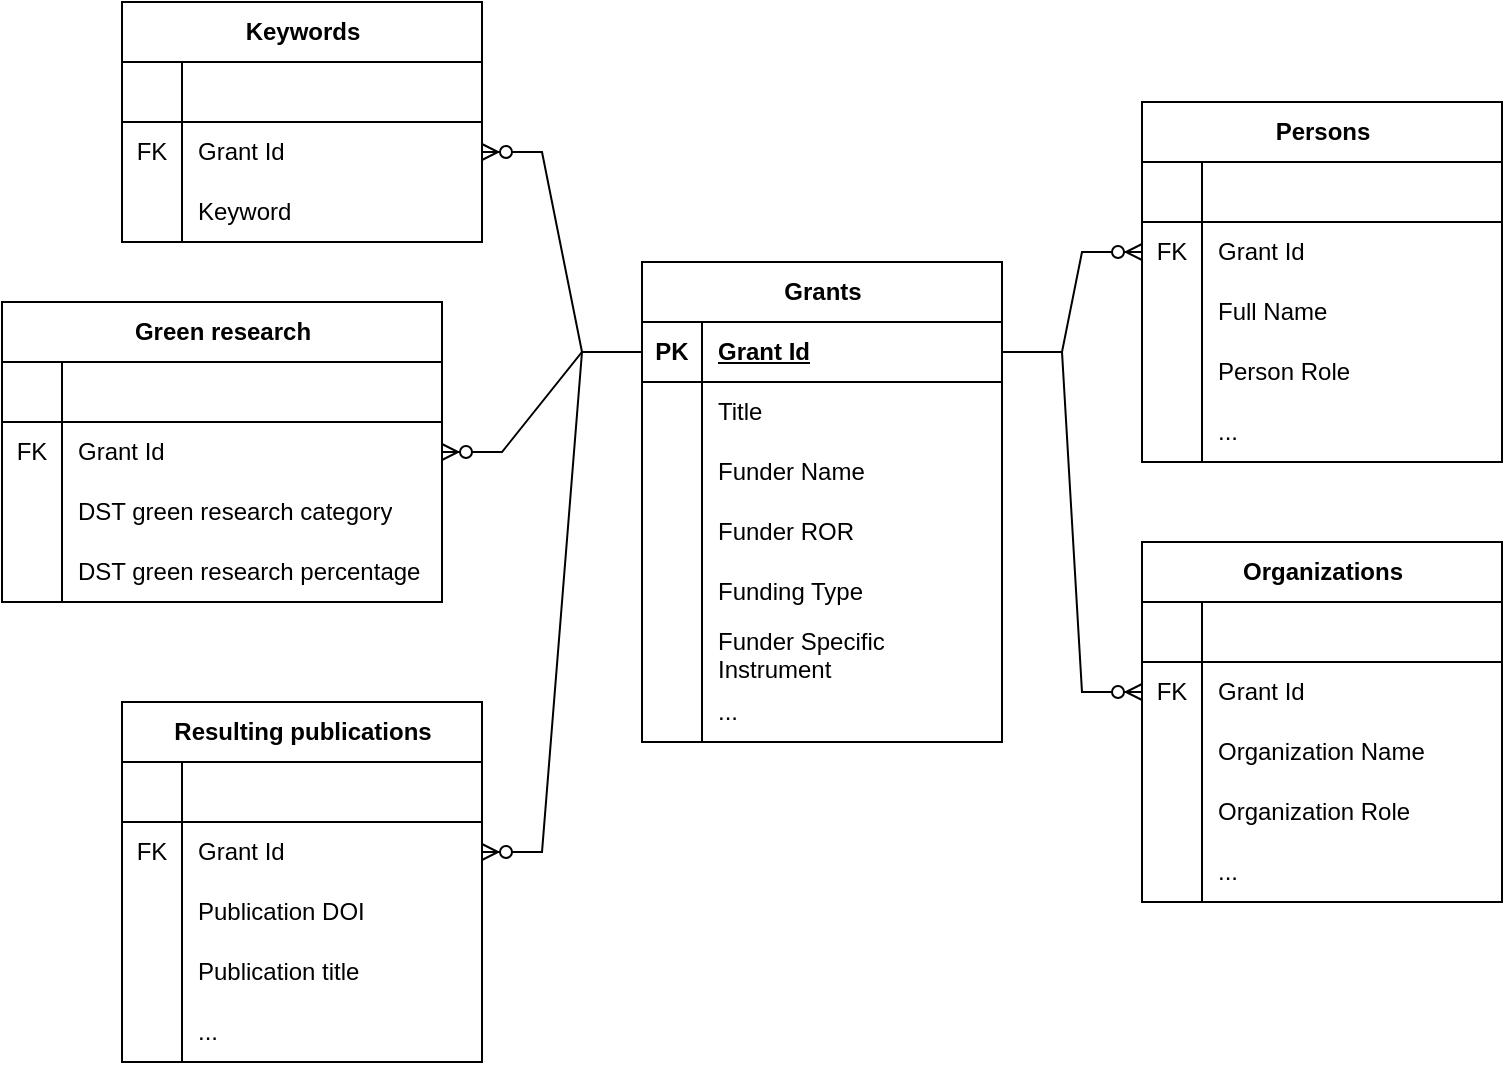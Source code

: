 <mxfile version="26.2.9">
  <diagram name="Side-1" id="J2sTbnnIAmQ6fgJ24smP">
    <mxGraphModel dx="1880" dy="1228" grid="1" gridSize="10" guides="1" tooltips="1" connect="1" arrows="0" fold="1" page="1" pageScale="1" pageWidth="2336" pageHeight="1654" math="0" shadow="0">
      <root>
        <mxCell id="0" />
        <mxCell id="1" parent="0" />
        <mxCell id="0LBduOfWTCw9PPBjZw1O-87" value="Grants" style="shape=table;startSize=30;container=1;collapsible=1;childLayout=tableLayout;fixedRows=1;rowLines=0;fontStyle=1;align=center;resizeLast=1;html=1;" parent="1" vertex="1">
          <mxGeometry x="380" y="150" width="180" height="240" as="geometry" />
        </mxCell>
        <mxCell id="0LBduOfWTCw9PPBjZw1O-88" value="" style="shape=tableRow;horizontal=0;startSize=0;swimlaneHead=0;swimlaneBody=0;fillColor=none;collapsible=0;dropTarget=0;points=[[0,0.5],[1,0.5]];portConstraint=eastwest;top=0;left=0;right=0;bottom=1;" parent="0LBduOfWTCw9PPBjZw1O-87" vertex="1">
          <mxGeometry y="30" width="180" height="30" as="geometry" />
        </mxCell>
        <mxCell id="0LBduOfWTCw9PPBjZw1O-89" value="PK" style="shape=partialRectangle;connectable=0;fillColor=none;top=0;left=0;bottom=0;right=0;fontStyle=1;overflow=hidden;whiteSpace=wrap;html=1;" parent="0LBduOfWTCw9PPBjZw1O-88" vertex="1">
          <mxGeometry width="30" height="30" as="geometry">
            <mxRectangle width="30" height="30" as="alternateBounds" />
          </mxGeometry>
        </mxCell>
        <mxCell id="0LBduOfWTCw9PPBjZw1O-90" value="Grant Id" style="shape=partialRectangle;connectable=0;fillColor=none;top=0;left=0;bottom=0;right=0;align=left;spacingLeft=6;fontStyle=5;overflow=hidden;whiteSpace=wrap;html=1;" parent="0LBduOfWTCw9PPBjZw1O-88" vertex="1">
          <mxGeometry x="30" width="150" height="30" as="geometry">
            <mxRectangle width="150" height="30" as="alternateBounds" />
          </mxGeometry>
        </mxCell>
        <mxCell id="0LBduOfWTCw9PPBjZw1O-91" value="" style="shape=tableRow;horizontal=0;startSize=0;swimlaneHead=0;swimlaneBody=0;fillColor=none;collapsible=0;dropTarget=0;points=[[0,0.5],[1,0.5]];portConstraint=eastwest;top=0;left=0;right=0;bottom=0;" parent="0LBduOfWTCw9PPBjZw1O-87" vertex="1">
          <mxGeometry y="60" width="180" height="30" as="geometry" />
        </mxCell>
        <mxCell id="0LBduOfWTCw9PPBjZw1O-92" value="" style="shape=partialRectangle;connectable=0;fillColor=none;top=0;left=0;bottom=0;right=0;editable=1;overflow=hidden;whiteSpace=wrap;html=1;" parent="0LBduOfWTCw9PPBjZw1O-91" vertex="1">
          <mxGeometry width="30" height="30" as="geometry">
            <mxRectangle width="30" height="30" as="alternateBounds" />
          </mxGeometry>
        </mxCell>
        <mxCell id="0LBduOfWTCw9PPBjZw1O-93" value="Title" style="shape=partialRectangle;connectable=0;fillColor=none;top=0;left=0;bottom=0;right=0;align=left;spacingLeft=6;overflow=hidden;whiteSpace=wrap;html=1;" parent="0LBduOfWTCw9PPBjZw1O-91" vertex="1">
          <mxGeometry x="30" width="150" height="30" as="geometry">
            <mxRectangle width="150" height="30" as="alternateBounds" />
          </mxGeometry>
        </mxCell>
        <mxCell id="0LBduOfWTCw9PPBjZw1O-94" value="" style="shape=tableRow;horizontal=0;startSize=0;swimlaneHead=0;swimlaneBody=0;fillColor=none;collapsible=0;dropTarget=0;points=[[0,0.5],[1,0.5]];portConstraint=eastwest;top=0;left=0;right=0;bottom=0;" parent="0LBduOfWTCw9PPBjZw1O-87" vertex="1">
          <mxGeometry y="90" width="180" height="30" as="geometry" />
        </mxCell>
        <mxCell id="0LBduOfWTCw9PPBjZw1O-95" value="" style="shape=partialRectangle;connectable=0;fillColor=none;top=0;left=0;bottom=0;right=0;editable=1;overflow=hidden;whiteSpace=wrap;html=1;" parent="0LBduOfWTCw9PPBjZw1O-94" vertex="1">
          <mxGeometry width="30" height="30" as="geometry">
            <mxRectangle width="30" height="30" as="alternateBounds" />
          </mxGeometry>
        </mxCell>
        <mxCell id="0LBduOfWTCw9PPBjZw1O-96" value="Funder Name" style="shape=partialRectangle;connectable=0;fillColor=none;top=0;left=0;bottom=0;right=0;align=left;spacingLeft=6;overflow=hidden;whiteSpace=wrap;html=1;" parent="0LBduOfWTCw9PPBjZw1O-94" vertex="1">
          <mxGeometry x="30" width="150" height="30" as="geometry">
            <mxRectangle width="150" height="30" as="alternateBounds" />
          </mxGeometry>
        </mxCell>
        <mxCell id="0LBduOfWTCw9PPBjZw1O-100" value="" style="shape=tableRow;horizontal=0;startSize=0;swimlaneHead=0;swimlaneBody=0;fillColor=none;collapsible=0;dropTarget=0;points=[[0,0.5],[1,0.5]];portConstraint=eastwest;top=0;left=0;right=0;bottom=0;" parent="0LBduOfWTCw9PPBjZw1O-87" vertex="1">
          <mxGeometry y="120" width="180" height="30" as="geometry" />
        </mxCell>
        <mxCell id="0LBduOfWTCw9PPBjZw1O-101" value="" style="shape=partialRectangle;connectable=0;fillColor=none;top=0;left=0;bottom=0;right=0;editable=1;overflow=hidden;whiteSpace=wrap;html=1;" parent="0LBduOfWTCw9PPBjZw1O-100" vertex="1">
          <mxGeometry width="30" height="30" as="geometry">
            <mxRectangle width="30" height="30" as="alternateBounds" />
          </mxGeometry>
        </mxCell>
        <mxCell id="0LBduOfWTCw9PPBjZw1O-102" value="Funder ROR" style="shape=partialRectangle;connectable=0;fillColor=none;top=0;left=0;bottom=0;right=0;align=left;spacingLeft=6;overflow=hidden;whiteSpace=wrap;html=1;" parent="0LBduOfWTCw9PPBjZw1O-100" vertex="1">
          <mxGeometry x="30" width="150" height="30" as="geometry">
            <mxRectangle width="150" height="30" as="alternateBounds" />
          </mxGeometry>
        </mxCell>
        <mxCell id="0LBduOfWTCw9PPBjZw1O-97" value="" style="shape=tableRow;horizontal=0;startSize=0;swimlaneHead=0;swimlaneBody=0;fillColor=none;collapsible=0;dropTarget=0;points=[[0,0.5],[1,0.5]];portConstraint=eastwest;top=0;left=0;right=0;bottom=0;" parent="0LBduOfWTCw9PPBjZw1O-87" vertex="1">
          <mxGeometry y="150" width="180" height="30" as="geometry" />
        </mxCell>
        <mxCell id="0LBduOfWTCw9PPBjZw1O-98" value="" style="shape=partialRectangle;connectable=0;fillColor=none;top=0;left=0;bottom=0;right=0;editable=1;overflow=hidden;whiteSpace=wrap;html=1;" parent="0LBduOfWTCw9PPBjZw1O-97" vertex="1">
          <mxGeometry width="30" height="30" as="geometry">
            <mxRectangle width="30" height="30" as="alternateBounds" />
          </mxGeometry>
        </mxCell>
        <mxCell id="0LBduOfWTCw9PPBjZw1O-99" value="Funding Type" style="shape=partialRectangle;connectable=0;fillColor=none;top=0;left=0;bottom=0;right=0;align=left;spacingLeft=6;overflow=hidden;whiteSpace=wrap;html=1;" parent="0LBduOfWTCw9PPBjZw1O-97" vertex="1">
          <mxGeometry x="30" width="150" height="30" as="geometry">
            <mxRectangle width="150" height="30" as="alternateBounds" />
          </mxGeometry>
        </mxCell>
        <mxCell id="0LBduOfWTCw9PPBjZw1O-230" value="" style="shape=tableRow;horizontal=0;startSize=0;swimlaneHead=0;swimlaneBody=0;fillColor=none;collapsible=0;dropTarget=0;points=[[0,0.5],[1,0.5]];portConstraint=eastwest;top=0;left=0;right=0;bottom=0;" parent="0LBduOfWTCw9PPBjZw1O-87" vertex="1">
          <mxGeometry y="180" width="180" height="30" as="geometry" />
        </mxCell>
        <mxCell id="0LBduOfWTCw9PPBjZw1O-231" value="" style="shape=partialRectangle;connectable=0;fillColor=none;top=0;left=0;bottom=0;right=0;editable=1;overflow=hidden;whiteSpace=wrap;html=1;" parent="0LBduOfWTCw9PPBjZw1O-230" vertex="1">
          <mxGeometry width="30" height="30" as="geometry">
            <mxRectangle width="30" height="30" as="alternateBounds" />
          </mxGeometry>
        </mxCell>
        <mxCell id="0LBduOfWTCw9PPBjZw1O-232" value="Funder Specific Instrument" style="shape=partialRectangle;connectable=0;fillColor=none;top=0;left=0;bottom=0;right=0;align=left;spacingLeft=6;overflow=hidden;whiteSpace=wrap;html=1;" parent="0LBduOfWTCw9PPBjZw1O-230" vertex="1">
          <mxGeometry x="30" width="150" height="30" as="geometry">
            <mxRectangle width="150" height="30" as="alternateBounds" />
          </mxGeometry>
        </mxCell>
        <mxCell id="0LBduOfWTCw9PPBjZw1O-233" value="" style="shape=tableRow;horizontal=0;startSize=0;swimlaneHead=0;swimlaneBody=0;fillColor=none;collapsible=0;dropTarget=0;points=[[0,0.5],[1,0.5]];portConstraint=eastwest;top=0;left=0;right=0;bottom=0;" parent="0LBduOfWTCw9PPBjZw1O-87" vertex="1">
          <mxGeometry y="210" width="180" height="30" as="geometry" />
        </mxCell>
        <mxCell id="0LBduOfWTCw9PPBjZw1O-234" value="" style="shape=partialRectangle;connectable=0;fillColor=none;top=0;left=0;bottom=0;right=0;editable=1;overflow=hidden;whiteSpace=wrap;html=1;" parent="0LBduOfWTCw9PPBjZw1O-233" vertex="1">
          <mxGeometry width="30" height="30" as="geometry">
            <mxRectangle width="30" height="30" as="alternateBounds" />
          </mxGeometry>
        </mxCell>
        <mxCell id="0LBduOfWTCw9PPBjZw1O-235" value="..." style="shape=partialRectangle;connectable=0;fillColor=none;top=0;left=0;bottom=0;right=0;align=left;spacingLeft=6;overflow=hidden;whiteSpace=wrap;html=1;" parent="0LBduOfWTCw9PPBjZw1O-233" vertex="1">
          <mxGeometry x="30" width="150" height="30" as="geometry">
            <mxRectangle width="150" height="30" as="alternateBounds" />
          </mxGeometry>
        </mxCell>
        <mxCell id="0LBduOfWTCw9PPBjZw1O-103" value="Persons" style="shape=table;startSize=30;container=1;collapsible=1;childLayout=tableLayout;fixedRows=1;rowLines=0;fontStyle=1;align=center;resizeLast=1;html=1;" parent="1" vertex="1">
          <mxGeometry x="630" y="70" width="180" height="180" as="geometry" />
        </mxCell>
        <mxCell id="0LBduOfWTCw9PPBjZw1O-104" value="" style="shape=tableRow;horizontal=0;startSize=0;swimlaneHead=0;swimlaneBody=0;fillColor=none;collapsible=0;dropTarget=0;points=[[0,0.5],[1,0.5]];portConstraint=eastwest;top=0;left=0;right=0;bottom=1;" parent="0LBduOfWTCw9PPBjZw1O-103" vertex="1">
          <mxGeometry y="30" width="180" height="30" as="geometry" />
        </mxCell>
        <mxCell id="0LBduOfWTCw9PPBjZw1O-105" value="" style="shape=partialRectangle;connectable=0;fillColor=none;top=0;left=0;bottom=0;right=0;fontStyle=1;overflow=hidden;whiteSpace=wrap;html=1;" parent="0LBduOfWTCw9PPBjZw1O-104" vertex="1">
          <mxGeometry width="30" height="30" as="geometry">
            <mxRectangle width="30" height="30" as="alternateBounds" />
          </mxGeometry>
        </mxCell>
        <mxCell id="0LBduOfWTCw9PPBjZw1O-106" value="" style="shape=partialRectangle;connectable=0;fillColor=none;top=0;left=0;bottom=0;right=0;align=left;spacingLeft=6;fontStyle=5;overflow=hidden;whiteSpace=wrap;html=1;" parent="0LBduOfWTCw9PPBjZw1O-104" vertex="1">
          <mxGeometry x="30" width="150" height="30" as="geometry">
            <mxRectangle width="150" height="30" as="alternateBounds" />
          </mxGeometry>
        </mxCell>
        <mxCell id="0LBduOfWTCw9PPBjZw1O-107" value="" style="shape=tableRow;horizontal=0;startSize=0;swimlaneHead=0;swimlaneBody=0;fillColor=none;collapsible=0;dropTarget=0;points=[[0,0.5],[1,0.5]];portConstraint=eastwest;top=0;left=0;right=0;bottom=0;" parent="0LBduOfWTCw9PPBjZw1O-103" vertex="1">
          <mxGeometry y="60" width="180" height="30" as="geometry" />
        </mxCell>
        <mxCell id="0LBduOfWTCw9PPBjZw1O-108" value="FK" style="shape=partialRectangle;connectable=0;fillColor=none;top=0;left=0;bottom=0;right=0;editable=1;overflow=hidden;whiteSpace=wrap;html=1;" parent="0LBduOfWTCw9PPBjZw1O-107" vertex="1">
          <mxGeometry width="30" height="30" as="geometry">
            <mxRectangle width="30" height="30" as="alternateBounds" />
          </mxGeometry>
        </mxCell>
        <mxCell id="0LBduOfWTCw9PPBjZw1O-109" value="Grant Id" style="shape=partialRectangle;connectable=0;fillColor=none;top=0;left=0;bottom=0;right=0;align=left;spacingLeft=6;overflow=hidden;whiteSpace=wrap;html=1;" parent="0LBduOfWTCw9PPBjZw1O-107" vertex="1">
          <mxGeometry x="30" width="150" height="30" as="geometry">
            <mxRectangle width="150" height="30" as="alternateBounds" />
          </mxGeometry>
        </mxCell>
        <mxCell id="0LBduOfWTCw9PPBjZw1O-110" value="" style="shape=tableRow;horizontal=0;startSize=0;swimlaneHead=0;swimlaneBody=0;fillColor=none;collapsible=0;dropTarget=0;points=[[0,0.5],[1,0.5]];portConstraint=eastwest;top=0;left=0;right=0;bottom=0;" parent="0LBduOfWTCw9PPBjZw1O-103" vertex="1">
          <mxGeometry y="90" width="180" height="30" as="geometry" />
        </mxCell>
        <mxCell id="0LBduOfWTCw9PPBjZw1O-111" value="" style="shape=partialRectangle;connectable=0;fillColor=none;top=0;left=0;bottom=0;right=0;editable=1;overflow=hidden;whiteSpace=wrap;html=1;" parent="0LBduOfWTCw9PPBjZw1O-110" vertex="1">
          <mxGeometry width="30" height="30" as="geometry">
            <mxRectangle width="30" height="30" as="alternateBounds" />
          </mxGeometry>
        </mxCell>
        <mxCell id="0LBduOfWTCw9PPBjZw1O-112" value="Full Name" style="shape=partialRectangle;connectable=0;fillColor=none;top=0;left=0;bottom=0;right=0;align=left;spacingLeft=6;overflow=hidden;whiteSpace=wrap;html=1;" parent="0LBduOfWTCw9PPBjZw1O-110" vertex="1">
          <mxGeometry x="30" width="150" height="30" as="geometry">
            <mxRectangle width="150" height="30" as="alternateBounds" />
          </mxGeometry>
        </mxCell>
        <mxCell id="0LBduOfWTCw9PPBjZw1O-113" value="" style="shape=tableRow;horizontal=0;startSize=0;swimlaneHead=0;swimlaneBody=0;fillColor=none;collapsible=0;dropTarget=0;points=[[0,0.5],[1,0.5]];portConstraint=eastwest;top=0;left=0;right=0;bottom=0;" parent="0LBduOfWTCw9PPBjZw1O-103" vertex="1">
          <mxGeometry y="120" width="180" height="30" as="geometry" />
        </mxCell>
        <mxCell id="0LBduOfWTCw9PPBjZw1O-114" value="" style="shape=partialRectangle;connectable=0;fillColor=none;top=0;left=0;bottom=0;right=0;editable=1;overflow=hidden;whiteSpace=wrap;html=1;" parent="0LBduOfWTCw9PPBjZw1O-113" vertex="1">
          <mxGeometry width="30" height="30" as="geometry">
            <mxRectangle width="30" height="30" as="alternateBounds" />
          </mxGeometry>
        </mxCell>
        <mxCell id="0LBduOfWTCw9PPBjZw1O-115" value="Person Role" style="shape=partialRectangle;connectable=0;fillColor=none;top=0;left=0;bottom=0;right=0;align=left;spacingLeft=6;overflow=hidden;whiteSpace=wrap;html=1;" parent="0LBduOfWTCw9PPBjZw1O-113" vertex="1">
          <mxGeometry x="30" width="150" height="30" as="geometry">
            <mxRectangle width="150" height="30" as="alternateBounds" />
          </mxGeometry>
        </mxCell>
        <mxCell id="0LBduOfWTCw9PPBjZw1O-116" value="" style="shape=tableRow;horizontal=0;startSize=0;swimlaneHead=0;swimlaneBody=0;fillColor=none;collapsible=0;dropTarget=0;points=[[0,0.5],[1,0.5]];portConstraint=eastwest;top=0;left=0;right=0;bottom=0;" parent="0LBduOfWTCw9PPBjZw1O-103" vertex="1">
          <mxGeometry y="150" width="180" height="30" as="geometry" />
        </mxCell>
        <mxCell id="0LBduOfWTCw9PPBjZw1O-117" value="" style="shape=partialRectangle;connectable=0;fillColor=none;top=0;left=0;bottom=0;right=0;editable=1;overflow=hidden;whiteSpace=wrap;html=1;" parent="0LBduOfWTCw9PPBjZw1O-116" vertex="1">
          <mxGeometry width="30" height="30" as="geometry">
            <mxRectangle width="30" height="30" as="alternateBounds" />
          </mxGeometry>
        </mxCell>
        <mxCell id="0LBduOfWTCw9PPBjZw1O-118" value="..." style="shape=partialRectangle;connectable=0;fillColor=none;top=0;left=0;bottom=0;right=0;align=left;spacingLeft=6;overflow=hidden;whiteSpace=wrap;html=1;" parent="0LBduOfWTCw9PPBjZw1O-116" vertex="1">
          <mxGeometry x="30" width="150" height="30" as="geometry">
            <mxRectangle width="150" height="30" as="alternateBounds" />
          </mxGeometry>
        </mxCell>
        <mxCell id="0LBduOfWTCw9PPBjZw1O-153" value="Organizations" style="shape=table;startSize=30;container=1;collapsible=1;childLayout=tableLayout;fixedRows=1;rowLines=0;fontStyle=1;align=center;resizeLast=1;html=1;" parent="1" vertex="1">
          <mxGeometry x="630" y="290" width="180" height="180" as="geometry" />
        </mxCell>
        <mxCell id="0LBduOfWTCw9PPBjZw1O-154" value="" style="shape=tableRow;horizontal=0;startSize=0;swimlaneHead=0;swimlaneBody=0;fillColor=none;collapsible=0;dropTarget=0;points=[[0,0.5],[1,0.5]];portConstraint=eastwest;top=0;left=0;right=0;bottom=1;" parent="0LBduOfWTCw9PPBjZw1O-153" vertex="1">
          <mxGeometry y="30" width="180" height="30" as="geometry" />
        </mxCell>
        <mxCell id="0LBduOfWTCw9PPBjZw1O-155" value="" style="shape=partialRectangle;connectable=0;fillColor=none;top=0;left=0;bottom=0;right=0;fontStyle=1;overflow=hidden;whiteSpace=wrap;html=1;" parent="0LBduOfWTCw9PPBjZw1O-154" vertex="1">
          <mxGeometry width="30" height="30" as="geometry">
            <mxRectangle width="30" height="30" as="alternateBounds" />
          </mxGeometry>
        </mxCell>
        <mxCell id="0LBduOfWTCw9PPBjZw1O-156" value="" style="shape=partialRectangle;connectable=0;fillColor=none;top=0;left=0;bottom=0;right=0;align=left;spacingLeft=6;fontStyle=5;overflow=hidden;whiteSpace=wrap;html=1;" parent="0LBduOfWTCw9PPBjZw1O-154" vertex="1">
          <mxGeometry x="30" width="150" height="30" as="geometry">
            <mxRectangle width="150" height="30" as="alternateBounds" />
          </mxGeometry>
        </mxCell>
        <mxCell id="0LBduOfWTCw9PPBjZw1O-157" value="" style="shape=tableRow;horizontal=0;startSize=0;swimlaneHead=0;swimlaneBody=0;fillColor=none;collapsible=0;dropTarget=0;points=[[0,0.5],[1,0.5]];portConstraint=eastwest;top=0;left=0;right=0;bottom=0;" parent="0LBduOfWTCw9PPBjZw1O-153" vertex="1">
          <mxGeometry y="60" width="180" height="30" as="geometry" />
        </mxCell>
        <mxCell id="0LBduOfWTCw9PPBjZw1O-158" value="FK" style="shape=partialRectangle;connectable=0;fillColor=none;top=0;left=0;bottom=0;right=0;editable=1;overflow=hidden;whiteSpace=wrap;html=1;" parent="0LBduOfWTCw9PPBjZw1O-157" vertex="1">
          <mxGeometry width="30" height="30" as="geometry">
            <mxRectangle width="30" height="30" as="alternateBounds" />
          </mxGeometry>
        </mxCell>
        <mxCell id="0LBduOfWTCw9PPBjZw1O-159" value="Grant Id" style="shape=partialRectangle;connectable=0;fillColor=none;top=0;left=0;bottom=0;right=0;align=left;spacingLeft=6;overflow=hidden;whiteSpace=wrap;html=1;" parent="0LBduOfWTCw9PPBjZw1O-157" vertex="1">
          <mxGeometry x="30" width="150" height="30" as="geometry">
            <mxRectangle width="150" height="30" as="alternateBounds" />
          </mxGeometry>
        </mxCell>
        <mxCell id="0LBduOfWTCw9PPBjZw1O-160" value="" style="shape=tableRow;horizontal=0;startSize=0;swimlaneHead=0;swimlaneBody=0;fillColor=none;collapsible=0;dropTarget=0;points=[[0,0.5],[1,0.5]];portConstraint=eastwest;top=0;left=0;right=0;bottom=0;" parent="0LBduOfWTCw9PPBjZw1O-153" vertex="1">
          <mxGeometry y="90" width="180" height="30" as="geometry" />
        </mxCell>
        <mxCell id="0LBduOfWTCw9PPBjZw1O-161" value="" style="shape=partialRectangle;connectable=0;fillColor=none;top=0;left=0;bottom=0;right=0;editable=1;overflow=hidden;whiteSpace=wrap;html=1;" parent="0LBduOfWTCw9PPBjZw1O-160" vertex="1">
          <mxGeometry width="30" height="30" as="geometry">
            <mxRectangle width="30" height="30" as="alternateBounds" />
          </mxGeometry>
        </mxCell>
        <mxCell id="0LBduOfWTCw9PPBjZw1O-162" value="Organization Name" style="shape=partialRectangle;connectable=0;fillColor=none;top=0;left=0;bottom=0;right=0;align=left;spacingLeft=6;overflow=hidden;whiteSpace=wrap;html=1;" parent="0LBduOfWTCw9PPBjZw1O-160" vertex="1">
          <mxGeometry x="30" width="150" height="30" as="geometry">
            <mxRectangle width="150" height="30" as="alternateBounds" />
          </mxGeometry>
        </mxCell>
        <mxCell id="0LBduOfWTCw9PPBjZw1O-163" value="" style="shape=tableRow;horizontal=0;startSize=0;swimlaneHead=0;swimlaneBody=0;fillColor=none;collapsible=0;dropTarget=0;points=[[0,0.5],[1,0.5]];portConstraint=eastwest;top=0;left=0;right=0;bottom=0;" parent="0LBduOfWTCw9PPBjZw1O-153" vertex="1">
          <mxGeometry y="120" width="180" height="30" as="geometry" />
        </mxCell>
        <mxCell id="0LBduOfWTCw9PPBjZw1O-164" value="" style="shape=partialRectangle;connectable=0;fillColor=none;top=0;left=0;bottom=0;right=0;editable=1;overflow=hidden;whiteSpace=wrap;html=1;" parent="0LBduOfWTCw9PPBjZw1O-163" vertex="1">
          <mxGeometry width="30" height="30" as="geometry">
            <mxRectangle width="30" height="30" as="alternateBounds" />
          </mxGeometry>
        </mxCell>
        <mxCell id="0LBduOfWTCw9PPBjZw1O-165" value="Organization Role" style="shape=partialRectangle;connectable=0;fillColor=none;top=0;left=0;bottom=0;right=0;align=left;spacingLeft=6;overflow=hidden;whiteSpace=wrap;html=1;" parent="0LBduOfWTCw9PPBjZw1O-163" vertex="1">
          <mxGeometry x="30" width="150" height="30" as="geometry">
            <mxRectangle width="150" height="30" as="alternateBounds" />
          </mxGeometry>
        </mxCell>
        <mxCell id="0LBduOfWTCw9PPBjZw1O-166" value="" style="shape=tableRow;horizontal=0;startSize=0;swimlaneHead=0;swimlaneBody=0;fillColor=none;collapsible=0;dropTarget=0;points=[[0,0.5],[1,0.5]];portConstraint=eastwest;top=0;left=0;right=0;bottom=0;" parent="0LBduOfWTCw9PPBjZw1O-153" vertex="1">
          <mxGeometry y="150" width="180" height="30" as="geometry" />
        </mxCell>
        <mxCell id="0LBduOfWTCw9PPBjZw1O-167" value="" style="shape=partialRectangle;connectable=0;fillColor=none;top=0;left=0;bottom=0;right=0;editable=1;overflow=hidden;whiteSpace=wrap;html=1;" parent="0LBduOfWTCw9PPBjZw1O-166" vertex="1">
          <mxGeometry width="30" height="30" as="geometry">
            <mxRectangle width="30" height="30" as="alternateBounds" />
          </mxGeometry>
        </mxCell>
        <mxCell id="0LBduOfWTCw9PPBjZw1O-168" value="..." style="shape=partialRectangle;connectable=0;fillColor=none;top=0;left=0;bottom=0;right=0;align=left;spacingLeft=6;overflow=hidden;whiteSpace=wrap;html=1;" parent="0LBduOfWTCw9PPBjZw1O-166" vertex="1">
          <mxGeometry x="30" width="150" height="30" as="geometry">
            <mxRectangle width="150" height="30" as="alternateBounds" />
          </mxGeometry>
        </mxCell>
        <mxCell id="0LBduOfWTCw9PPBjZw1O-172" value="Keywords" style="shape=table;startSize=30;container=1;collapsible=1;childLayout=tableLayout;fixedRows=1;rowLines=0;fontStyle=1;align=center;resizeLast=1;html=1;" parent="1" vertex="1">
          <mxGeometry x="120" y="20" width="180" height="120" as="geometry" />
        </mxCell>
        <mxCell id="0LBduOfWTCw9PPBjZw1O-173" value="" style="shape=tableRow;horizontal=0;startSize=0;swimlaneHead=0;swimlaneBody=0;fillColor=none;collapsible=0;dropTarget=0;points=[[0,0.5],[1,0.5]];portConstraint=eastwest;top=0;left=0;right=0;bottom=1;" parent="0LBduOfWTCw9PPBjZw1O-172" vertex="1">
          <mxGeometry y="30" width="180" height="30" as="geometry" />
        </mxCell>
        <mxCell id="0LBduOfWTCw9PPBjZw1O-174" value="" style="shape=partialRectangle;connectable=0;fillColor=none;top=0;left=0;bottom=0;right=0;fontStyle=1;overflow=hidden;whiteSpace=wrap;html=1;" parent="0LBduOfWTCw9PPBjZw1O-173" vertex="1">
          <mxGeometry width="30" height="30" as="geometry">
            <mxRectangle width="30" height="30" as="alternateBounds" />
          </mxGeometry>
        </mxCell>
        <mxCell id="0LBduOfWTCw9PPBjZw1O-175" value="" style="shape=partialRectangle;connectable=0;fillColor=none;top=0;left=0;bottom=0;right=0;align=left;spacingLeft=6;fontStyle=5;overflow=hidden;whiteSpace=wrap;html=1;" parent="0LBduOfWTCw9PPBjZw1O-173" vertex="1">
          <mxGeometry x="30" width="150" height="30" as="geometry">
            <mxRectangle width="150" height="30" as="alternateBounds" />
          </mxGeometry>
        </mxCell>
        <mxCell id="0LBduOfWTCw9PPBjZw1O-176" value="" style="shape=tableRow;horizontal=0;startSize=0;swimlaneHead=0;swimlaneBody=0;fillColor=none;collapsible=0;dropTarget=0;points=[[0,0.5],[1,0.5]];portConstraint=eastwest;top=0;left=0;right=0;bottom=0;" parent="0LBduOfWTCw9PPBjZw1O-172" vertex="1">
          <mxGeometry y="60" width="180" height="30" as="geometry" />
        </mxCell>
        <mxCell id="0LBduOfWTCw9PPBjZw1O-177" value="FK" style="shape=partialRectangle;connectable=0;fillColor=none;top=0;left=0;bottom=0;right=0;editable=1;overflow=hidden;whiteSpace=wrap;html=1;" parent="0LBduOfWTCw9PPBjZw1O-176" vertex="1">
          <mxGeometry width="30" height="30" as="geometry">
            <mxRectangle width="30" height="30" as="alternateBounds" />
          </mxGeometry>
        </mxCell>
        <mxCell id="0LBduOfWTCw9PPBjZw1O-178" value="Grant Id" style="shape=partialRectangle;connectable=0;fillColor=none;top=0;left=0;bottom=0;right=0;align=left;spacingLeft=6;overflow=hidden;whiteSpace=wrap;html=1;" parent="0LBduOfWTCw9PPBjZw1O-176" vertex="1">
          <mxGeometry x="30" width="150" height="30" as="geometry">
            <mxRectangle width="150" height="30" as="alternateBounds" />
          </mxGeometry>
        </mxCell>
        <mxCell id="0LBduOfWTCw9PPBjZw1O-179" value="" style="shape=tableRow;horizontal=0;startSize=0;swimlaneHead=0;swimlaneBody=0;fillColor=none;collapsible=0;dropTarget=0;points=[[0,0.5],[1,0.5]];portConstraint=eastwest;top=0;left=0;right=0;bottom=0;" parent="0LBduOfWTCw9PPBjZw1O-172" vertex="1">
          <mxGeometry y="90" width="180" height="30" as="geometry" />
        </mxCell>
        <mxCell id="0LBduOfWTCw9PPBjZw1O-180" value="" style="shape=partialRectangle;connectable=0;fillColor=none;top=0;left=0;bottom=0;right=0;editable=1;overflow=hidden;whiteSpace=wrap;html=1;" parent="0LBduOfWTCw9PPBjZw1O-179" vertex="1">
          <mxGeometry width="30" height="30" as="geometry">
            <mxRectangle width="30" height="30" as="alternateBounds" />
          </mxGeometry>
        </mxCell>
        <mxCell id="0LBduOfWTCw9PPBjZw1O-181" value="Keyword" style="shape=partialRectangle;connectable=0;fillColor=none;top=0;left=0;bottom=0;right=0;align=left;spacingLeft=6;overflow=hidden;whiteSpace=wrap;html=1;" parent="0LBduOfWTCw9PPBjZw1O-179" vertex="1">
          <mxGeometry x="30" width="150" height="30" as="geometry">
            <mxRectangle width="150" height="30" as="alternateBounds" />
          </mxGeometry>
        </mxCell>
        <mxCell id="0LBduOfWTCw9PPBjZw1O-191" value="Green research" style="shape=table;startSize=30;container=1;collapsible=1;childLayout=tableLayout;fixedRows=1;rowLines=0;fontStyle=1;align=center;resizeLast=1;html=1;" parent="1" vertex="1">
          <mxGeometry x="60" y="170" width="220" height="150" as="geometry" />
        </mxCell>
        <mxCell id="0LBduOfWTCw9PPBjZw1O-192" value="" style="shape=tableRow;horizontal=0;startSize=0;swimlaneHead=0;swimlaneBody=0;fillColor=none;collapsible=0;dropTarget=0;points=[[0,0.5],[1,0.5]];portConstraint=eastwest;top=0;left=0;right=0;bottom=1;" parent="0LBduOfWTCw9PPBjZw1O-191" vertex="1">
          <mxGeometry y="30" width="220" height="30" as="geometry" />
        </mxCell>
        <mxCell id="0LBduOfWTCw9PPBjZw1O-193" value="" style="shape=partialRectangle;connectable=0;fillColor=none;top=0;left=0;bottom=0;right=0;fontStyle=1;overflow=hidden;whiteSpace=wrap;html=1;" parent="0LBduOfWTCw9PPBjZw1O-192" vertex="1">
          <mxGeometry width="30" height="30" as="geometry">
            <mxRectangle width="30" height="30" as="alternateBounds" />
          </mxGeometry>
        </mxCell>
        <mxCell id="0LBduOfWTCw9PPBjZw1O-194" value="" style="shape=partialRectangle;connectable=0;fillColor=none;top=0;left=0;bottom=0;right=0;align=left;spacingLeft=6;fontStyle=5;overflow=hidden;whiteSpace=wrap;html=1;" parent="0LBduOfWTCw9PPBjZw1O-192" vertex="1">
          <mxGeometry x="30" width="190" height="30" as="geometry">
            <mxRectangle width="190" height="30" as="alternateBounds" />
          </mxGeometry>
        </mxCell>
        <mxCell id="0LBduOfWTCw9PPBjZw1O-195" value="" style="shape=tableRow;horizontal=0;startSize=0;swimlaneHead=0;swimlaneBody=0;fillColor=none;collapsible=0;dropTarget=0;points=[[0,0.5],[1,0.5]];portConstraint=eastwest;top=0;left=0;right=0;bottom=0;" parent="0LBduOfWTCw9PPBjZw1O-191" vertex="1">
          <mxGeometry y="60" width="220" height="30" as="geometry" />
        </mxCell>
        <mxCell id="0LBduOfWTCw9PPBjZw1O-196" value="FK" style="shape=partialRectangle;connectable=0;fillColor=none;top=0;left=0;bottom=0;right=0;editable=1;overflow=hidden;whiteSpace=wrap;html=1;" parent="0LBduOfWTCw9PPBjZw1O-195" vertex="1">
          <mxGeometry width="30" height="30" as="geometry">
            <mxRectangle width="30" height="30" as="alternateBounds" />
          </mxGeometry>
        </mxCell>
        <mxCell id="0LBduOfWTCw9PPBjZw1O-197" value="Grant Id" style="shape=partialRectangle;connectable=0;fillColor=none;top=0;left=0;bottom=0;right=0;align=left;spacingLeft=6;overflow=hidden;whiteSpace=wrap;html=1;" parent="0LBduOfWTCw9PPBjZw1O-195" vertex="1">
          <mxGeometry x="30" width="190" height="30" as="geometry">
            <mxRectangle width="190" height="30" as="alternateBounds" />
          </mxGeometry>
        </mxCell>
        <mxCell id="0LBduOfWTCw9PPBjZw1O-198" value="" style="shape=tableRow;horizontal=0;startSize=0;swimlaneHead=0;swimlaneBody=0;fillColor=none;collapsible=0;dropTarget=0;points=[[0,0.5],[1,0.5]];portConstraint=eastwest;top=0;left=0;right=0;bottom=0;" parent="0LBduOfWTCw9PPBjZw1O-191" vertex="1">
          <mxGeometry y="90" width="220" height="30" as="geometry" />
        </mxCell>
        <mxCell id="0LBduOfWTCw9PPBjZw1O-199" value="" style="shape=partialRectangle;connectable=0;fillColor=none;top=0;left=0;bottom=0;right=0;editable=1;overflow=hidden;whiteSpace=wrap;html=1;" parent="0LBduOfWTCw9PPBjZw1O-198" vertex="1">
          <mxGeometry width="30" height="30" as="geometry">
            <mxRectangle width="30" height="30" as="alternateBounds" />
          </mxGeometry>
        </mxCell>
        <mxCell id="0LBduOfWTCw9PPBjZw1O-200" value="DST green research category" style="shape=partialRectangle;connectable=0;fillColor=none;top=0;left=0;bottom=0;right=0;align=left;spacingLeft=6;overflow=hidden;whiteSpace=wrap;html=1;" parent="0LBduOfWTCw9PPBjZw1O-198" vertex="1">
          <mxGeometry x="30" width="190" height="30" as="geometry">
            <mxRectangle width="190" height="30" as="alternateBounds" />
          </mxGeometry>
        </mxCell>
        <mxCell id="0LBduOfWTCw9PPBjZw1O-201" value="" style="shape=tableRow;horizontal=0;startSize=0;swimlaneHead=0;swimlaneBody=0;fillColor=none;collapsible=0;dropTarget=0;points=[[0,0.5],[1,0.5]];portConstraint=eastwest;top=0;left=0;right=0;bottom=0;" parent="0LBduOfWTCw9PPBjZw1O-191" vertex="1">
          <mxGeometry y="120" width="220" height="30" as="geometry" />
        </mxCell>
        <mxCell id="0LBduOfWTCw9PPBjZw1O-202" value="" style="shape=partialRectangle;connectable=0;fillColor=none;top=0;left=0;bottom=0;right=0;editable=1;overflow=hidden;whiteSpace=wrap;html=1;" parent="0LBduOfWTCw9PPBjZw1O-201" vertex="1">
          <mxGeometry width="30" height="30" as="geometry">
            <mxRectangle width="30" height="30" as="alternateBounds" />
          </mxGeometry>
        </mxCell>
        <mxCell id="0LBduOfWTCw9PPBjZw1O-203" value="DST green research percentage" style="shape=partialRectangle;connectable=0;fillColor=none;top=0;left=0;bottom=0;right=0;align=left;spacingLeft=6;overflow=hidden;whiteSpace=wrap;html=1;" parent="0LBduOfWTCw9PPBjZw1O-201" vertex="1">
          <mxGeometry x="30" width="190" height="30" as="geometry">
            <mxRectangle width="190" height="30" as="alternateBounds" />
          </mxGeometry>
        </mxCell>
        <mxCell id="0LBduOfWTCw9PPBjZw1O-208" value="Resulting publications" style="shape=table;startSize=30;container=1;collapsible=1;childLayout=tableLayout;fixedRows=1;rowLines=0;fontStyle=1;align=center;resizeLast=1;html=1;" parent="1" vertex="1">
          <mxGeometry x="120" y="370" width="180" height="180" as="geometry" />
        </mxCell>
        <mxCell id="0LBduOfWTCw9PPBjZw1O-209" value="" style="shape=tableRow;horizontal=0;startSize=0;swimlaneHead=0;swimlaneBody=0;fillColor=none;collapsible=0;dropTarget=0;points=[[0,0.5],[1,0.5]];portConstraint=eastwest;top=0;left=0;right=0;bottom=1;" parent="0LBduOfWTCw9PPBjZw1O-208" vertex="1">
          <mxGeometry y="30" width="180" height="30" as="geometry" />
        </mxCell>
        <mxCell id="0LBduOfWTCw9PPBjZw1O-210" value="" style="shape=partialRectangle;connectable=0;fillColor=none;top=0;left=0;bottom=0;right=0;fontStyle=1;overflow=hidden;whiteSpace=wrap;html=1;" parent="0LBduOfWTCw9PPBjZw1O-209" vertex="1">
          <mxGeometry width="30" height="30" as="geometry">
            <mxRectangle width="30" height="30" as="alternateBounds" />
          </mxGeometry>
        </mxCell>
        <mxCell id="0LBduOfWTCw9PPBjZw1O-211" value="" style="shape=partialRectangle;connectable=0;fillColor=none;top=0;left=0;bottom=0;right=0;align=left;spacingLeft=6;fontStyle=5;overflow=hidden;whiteSpace=wrap;html=1;" parent="0LBduOfWTCw9PPBjZw1O-209" vertex="1">
          <mxGeometry x="30" width="150" height="30" as="geometry">
            <mxRectangle width="150" height="30" as="alternateBounds" />
          </mxGeometry>
        </mxCell>
        <mxCell id="0LBduOfWTCw9PPBjZw1O-212" value="" style="shape=tableRow;horizontal=0;startSize=0;swimlaneHead=0;swimlaneBody=0;fillColor=none;collapsible=0;dropTarget=0;points=[[0,0.5],[1,0.5]];portConstraint=eastwest;top=0;left=0;right=0;bottom=0;" parent="0LBduOfWTCw9PPBjZw1O-208" vertex="1">
          <mxGeometry y="60" width="180" height="30" as="geometry" />
        </mxCell>
        <mxCell id="0LBduOfWTCw9PPBjZw1O-213" value="FK" style="shape=partialRectangle;connectable=0;fillColor=none;top=0;left=0;bottom=0;right=0;editable=1;overflow=hidden;whiteSpace=wrap;html=1;" parent="0LBduOfWTCw9PPBjZw1O-212" vertex="1">
          <mxGeometry width="30" height="30" as="geometry">
            <mxRectangle width="30" height="30" as="alternateBounds" />
          </mxGeometry>
        </mxCell>
        <mxCell id="0LBduOfWTCw9PPBjZw1O-214" value="Grant Id" style="shape=partialRectangle;connectable=0;fillColor=none;top=0;left=0;bottom=0;right=0;align=left;spacingLeft=6;overflow=hidden;whiteSpace=wrap;html=1;" parent="0LBduOfWTCw9PPBjZw1O-212" vertex="1">
          <mxGeometry x="30" width="150" height="30" as="geometry">
            <mxRectangle width="150" height="30" as="alternateBounds" />
          </mxGeometry>
        </mxCell>
        <mxCell id="0LBduOfWTCw9PPBjZw1O-215" value="" style="shape=tableRow;horizontal=0;startSize=0;swimlaneHead=0;swimlaneBody=0;fillColor=none;collapsible=0;dropTarget=0;points=[[0,0.5],[1,0.5]];portConstraint=eastwest;top=0;left=0;right=0;bottom=0;" parent="0LBduOfWTCw9PPBjZw1O-208" vertex="1">
          <mxGeometry y="90" width="180" height="30" as="geometry" />
        </mxCell>
        <mxCell id="0LBduOfWTCw9PPBjZw1O-216" value="" style="shape=partialRectangle;connectable=0;fillColor=none;top=0;left=0;bottom=0;right=0;editable=1;overflow=hidden;whiteSpace=wrap;html=1;" parent="0LBduOfWTCw9PPBjZw1O-215" vertex="1">
          <mxGeometry width="30" height="30" as="geometry">
            <mxRectangle width="30" height="30" as="alternateBounds" />
          </mxGeometry>
        </mxCell>
        <mxCell id="0LBduOfWTCw9PPBjZw1O-217" value="Publication DOI" style="shape=partialRectangle;connectable=0;fillColor=none;top=0;left=0;bottom=0;right=0;align=left;spacingLeft=6;overflow=hidden;whiteSpace=wrap;html=1;" parent="0LBduOfWTCw9PPBjZw1O-215" vertex="1">
          <mxGeometry x="30" width="150" height="30" as="geometry">
            <mxRectangle width="150" height="30" as="alternateBounds" />
          </mxGeometry>
        </mxCell>
        <mxCell id="0LBduOfWTCw9PPBjZw1O-218" value="" style="shape=tableRow;horizontal=0;startSize=0;swimlaneHead=0;swimlaneBody=0;fillColor=none;collapsible=0;dropTarget=0;points=[[0,0.5],[1,0.5]];portConstraint=eastwest;top=0;left=0;right=0;bottom=0;" parent="0LBduOfWTCw9PPBjZw1O-208" vertex="1">
          <mxGeometry y="120" width="180" height="30" as="geometry" />
        </mxCell>
        <mxCell id="0LBduOfWTCw9PPBjZw1O-219" value="" style="shape=partialRectangle;connectable=0;fillColor=none;top=0;left=0;bottom=0;right=0;editable=1;overflow=hidden;whiteSpace=wrap;html=1;" parent="0LBduOfWTCw9PPBjZw1O-218" vertex="1">
          <mxGeometry width="30" height="30" as="geometry">
            <mxRectangle width="30" height="30" as="alternateBounds" />
          </mxGeometry>
        </mxCell>
        <mxCell id="0LBduOfWTCw9PPBjZw1O-220" value="Publication title" style="shape=partialRectangle;connectable=0;fillColor=none;top=0;left=0;bottom=0;right=0;align=left;spacingLeft=6;overflow=hidden;whiteSpace=wrap;html=1;" parent="0LBduOfWTCw9PPBjZw1O-218" vertex="1">
          <mxGeometry x="30" width="150" height="30" as="geometry">
            <mxRectangle width="150" height="30" as="alternateBounds" />
          </mxGeometry>
        </mxCell>
        <mxCell id="0LBduOfWTCw9PPBjZw1O-221" value="" style="shape=tableRow;horizontal=0;startSize=0;swimlaneHead=0;swimlaneBody=0;fillColor=none;collapsible=0;dropTarget=0;points=[[0,0.5],[1,0.5]];portConstraint=eastwest;top=0;left=0;right=0;bottom=0;" parent="0LBduOfWTCw9PPBjZw1O-208" vertex="1">
          <mxGeometry y="150" width="180" height="30" as="geometry" />
        </mxCell>
        <mxCell id="0LBduOfWTCw9PPBjZw1O-222" value="" style="shape=partialRectangle;connectable=0;fillColor=none;top=0;left=0;bottom=0;right=0;editable=1;overflow=hidden;whiteSpace=wrap;html=1;" parent="0LBduOfWTCw9PPBjZw1O-221" vertex="1">
          <mxGeometry width="30" height="30" as="geometry">
            <mxRectangle width="30" height="30" as="alternateBounds" />
          </mxGeometry>
        </mxCell>
        <mxCell id="0LBduOfWTCw9PPBjZw1O-223" value="..." style="shape=partialRectangle;connectable=0;fillColor=none;top=0;left=0;bottom=0;right=0;align=left;spacingLeft=6;overflow=hidden;whiteSpace=wrap;html=1;" parent="0LBduOfWTCw9PPBjZw1O-221" vertex="1">
          <mxGeometry x="30" width="150" height="30" as="geometry">
            <mxRectangle width="150" height="30" as="alternateBounds" />
          </mxGeometry>
        </mxCell>
        <mxCell id="mg5l69ebqXDncGQ_n8Dt-1" value="" style="edgeStyle=entityRelationEdgeStyle;fontSize=12;html=1;endArrow=ERzeroToMany;endFill=1;rounded=0;" edge="1" parent="1" source="0LBduOfWTCw9PPBjZw1O-88" target="0LBduOfWTCw9PPBjZw1O-176">
          <mxGeometry width="100" height="100" relative="1" as="geometry">
            <mxPoint x="360" y="370" as="sourcePoint" />
            <mxPoint x="460" y="270" as="targetPoint" />
          </mxGeometry>
        </mxCell>
        <mxCell id="mg5l69ebqXDncGQ_n8Dt-2" value="" style="edgeStyle=entityRelationEdgeStyle;fontSize=12;html=1;endArrow=ERzeroToMany;endFill=1;rounded=0;" edge="1" parent="1" source="0LBduOfWTCw9PPBjZw1O-88" target="0LBduOfWTCw9PPBjZw1O-195">
          <mxGeometry width="100" height="100" relative="1" as="geometry">
            <mxPoint x="390" y="205" as="sourcePoint" />
            <mxPoint x="310" y="105" as="targetPoint" />
          </mxGeometry>
        </mxCell>
        <mxCell id="mg5l69ebqXDncGQ_n8Dt-3" value="" style="edgeStyle=entityRelationEdgeStyle;fontSize=12;html=1;endArrow=ERzeroToMany;endFill=1;rounded=0;" edge="1" parent="1" source="0LBduOfWTCw9PPBjZw1O-88" target="0LBduOfWTCw9PPBjZw1O-212">
          <mxGeometry width="100" height="100" relative="1" as="geometry">
            <mxPoint x="400" y="215" as="sourcePoint" />
            <mxPoint x="320" y="115" as="targetPoint" />
          </mxGeometry>
        </mxCell>
        <mxCell id="mg5l69ebqXDncGQ_n8Dt-4" value="" style="edgeStyle=entityRelationEdgeStyle;fontSize=12;html=1;endArrow=ERzeroToMany;endFill=1;rounded=0;" edge="1" parent="1" source="0LBduOfWTCw9PPBjZw1O-88" target="0LBduOfWTCw9PPBjZw1O-107">
          <mxGeometry width="100" height="100" relative="1" as="geometry">
            <mxPoint x="410" y="225" as="sourcePoint" />
            <mxPoint x="330" y="125" as="targetPoint" />
          </mxGeometry>
        </mxCell>
        <mxCell id="mg5l69ebqXDncGQ_n8Dt-5" value="" style="edgeStyle=entityRelationEdgeStyle;fontSize=12;html=1;endArrow=ERzeroToMany;endFill=1;rounded=0;" edge="1" parent="1" source="0LBduOfWTCw9PPBjZw1O-88" target="0LBduOfWTCw9PPBjZw1O-157">
          <mxGeometry width="100" height="100" relative="1" as="geometry">
            <mxPoint x="420" y="235" as="sourcePoint" />
            <mxPoint x="340" y="135" as="targetPoint" />
          </mxGeometry>
        </mxCell>
      </root>
    </mxGraphModel>
  </diagram>
</mxfile>

